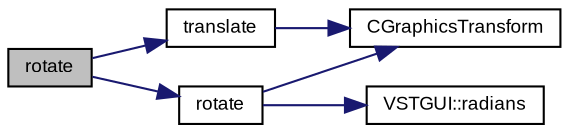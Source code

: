 digraph "rotate"
{
  bgcolor="transparent";
  edge [fontname="Arial",fontsize="9",labelfontname="Arial",labelfontsize="9"];
  node [fontname="Arial",fontsize="9",shape=record];
  rankdir="LR";
  Node1 [label="rotate",height=0.2,width=0.4,color="black", fillcolor="grey75", style="filled" fontcolor="black"];
  Node1 -> Node2 [color="midnightblue",fontsize="9",style="solid",fontname="Arial"];
  Node2 [label="translate",height=0.2,width=0.4,color="black",URL="$struct_v_s_t_g_u_i_1_1_c_graphics_transform.html#a5235ece1301b85093760b1bd924c754d"];
  Node2 -> Node3 [color="midnightblue",fontsize="9",style="solid",fontname="Arial"];
  Node3 [label="CGraphicsTransform",height=0.2,width=0.4,color="black",URL="$struct_v_s_t_g_u_i_1_1_c_graphics_transform.html#a6fdf66da9a43b608bc8182f500316b92"];
  Node1 -> Node4 [color="midnightblue",fontsize="9",style="solid",fontname="Arial"];
  Node4 [label="rotate",height=0.2,width=0.4,color="black",URL="$struct_v_s_t_g_u_i_1_1_c_graphics_transform.html#af09e9033bf91f6e02dc5ac68339afbba"];
  Node4 -> Node5 [color="midnightblue",fontsize="9",style="solid",fontname="Arial"];
  Node5 [label="VSTGUI::radians",height=0.2,width=0.4,color="black",URL="$namespace_v_s_t_g_u_i.html#a0c954fd7fdc04e81276fb809ca6431b8"];
  Node4 -> Node3 [color="midnightblue",fontsize="9",style="solid",fontname="Arial"];
}
